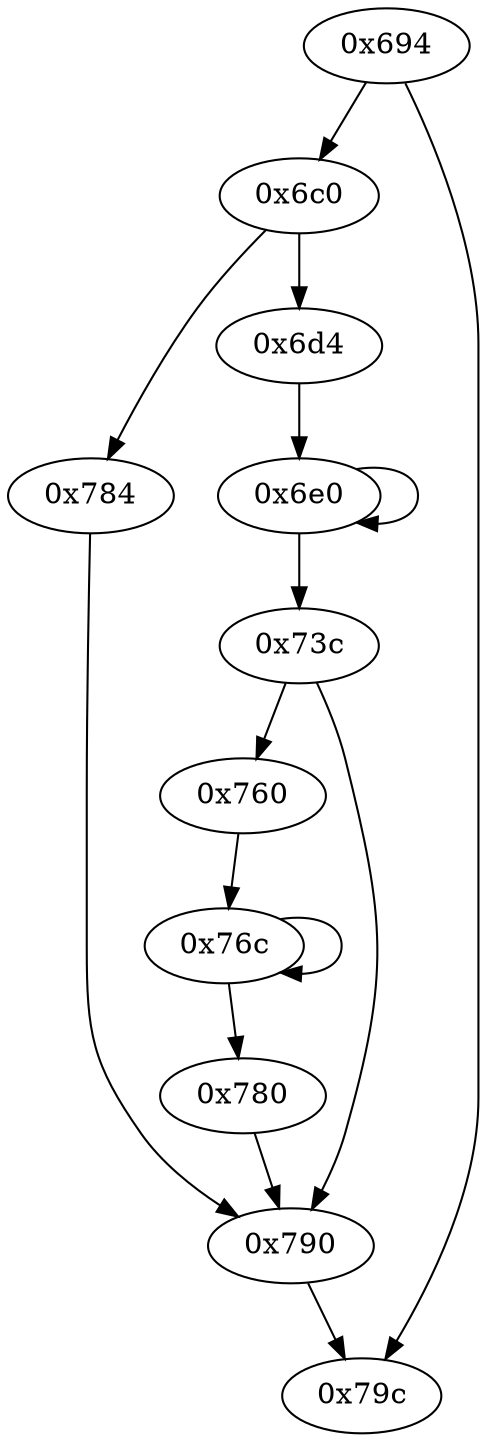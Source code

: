 digraph "" {
	"0x760"	 [opcode="[u'ldr', u'sub', u'add']"];
	"0x76c"	 [opcode="[u'ldr', u'mov', u'bl', u'sub', u'b']"];
	"0x760" -> "0x76c";
	"0x694"	 [opcode="[u'push', u'add', u'sub', u'mov', u'ldr', u'cmp', u'ldr', u'ldr', u'str', u'mov', u'b']"];
	"0x6c0"	 [opcode="[u'ldm', u'ldrb', u'ldrb', u'orr', u'b']"];
	"0x694" -> "0x6c0";
	"0x79c"	 [opcode="[u'ldr', u'ldr', u'ldr', u'ldr', u'sub', u'sub', u'pop']"];
	"0x694" -> "0x79c";
	"0x790"	 [opcode="[u'mov', u'bl', u'mov']"];
	"0x790" -> "0x79c";
	"0x780"	 [opcode="[u'b']"];
	"0x780" -> "0x790";
	"0x784"	 [opcode="[u'ldr', u'add', u'bl']"];
	"0x784" -> "0x790";
	"0x6c0" -> "0x784";
	"0x6d4"	 [opcode="[u'mov', u'add', u'mov']"];
	"0x6c0" -> "0x6d4";
	"0x76c" -> "0x780";
	"0x76c" -> "0x76c";
	"0x6e0"	 [opcode="[u'ldr', u'smull', u'asr', u'add', u'add', u'sub', u'smull', u'asr', u'add', u'add', u'sub', u'mov', u'add', u'add', u'add', u'bic', \
u'asr', u'sub', u'str', u'orr', u'add', u'mov', u'b']"];
	"0x6e0" -> "0x6e0";
	"0x73c"	 [opcode="[u'add', u'cmp', u'str', u'ldr', u'add', u'add', u'bl', u'cmp', u'b']"];
	"0x6e0" -> "0x73c";
	"0x6d4" -> "0x6e0";
	"0x73c" -> "0x760";
	"0x73c" -> "0x790";
}
